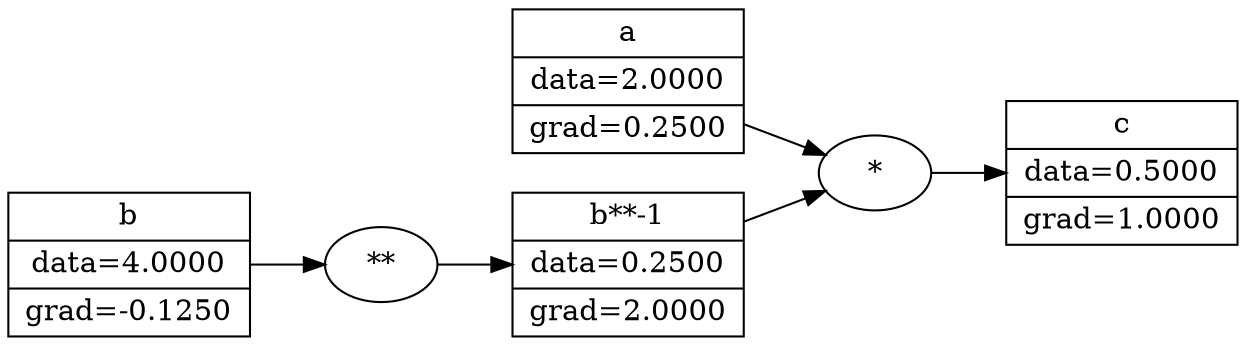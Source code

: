 digraph {
	graph [rankdir=LR]
	4346077488 [label="c | data=0.5000 | grad=1.0000" shape=record]
	"4346077488*" [label="*"]
	"4346077488*" -> 4346077488
	4346015120 -> "4346077488*"
	4346015408 -> "4346077488*"
	4346015408 [label="b**-1 | data=0.2500 | grad=2.0000" shape=record]
	"4346015408**" [label="**"]
	"4346015408**" -> 4346015408
	4346014448 -> "4346015408**"
	4346015120 [label="a | data=2.0000 | grad=0.2500" shape=record]
	4346014448 [label="b | data=4.0000 | grad=-0.1250" shape=record]
}
